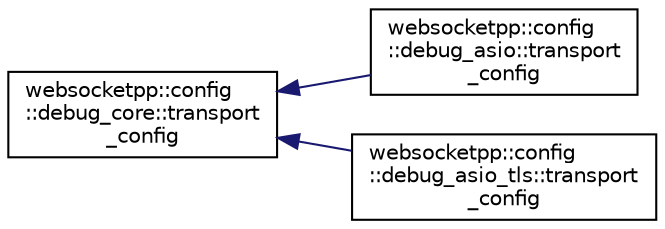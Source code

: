 digraph "Graphical Class Hierarchy"
{
  edge [fontname="Helvetica",fontsize="10",labelfontname="Helvetica",labelfontsize="10"];
  node [fontname="Helvetica",fontsize="10",shape=record];
  rankdir="LR";
  Node0 [label="websocketpp::config\l::debug_core::transport\l_config",height=0.2,width=0.4,color="black", fillcolor="white", style="filled",URL="$structwebsocketpp_1_1config_1_1debug__core_1_1transport__config.html"];
  Node0 -> Node1 [dir="back",color="midnightblue",fontsize="10",style="solid",fontname="Helvetica"];
  Node1 [label="websocketpp::config\l::debug_asio::transport\l_config",height=0.2,width=0.4,color="black", fillcolor="white", style="filled",URL="$structwebsocketpp_1_1config_1_1debug__asio_1_1transport__config.html"];
  Node0 -> Node2 [dir="back",color="midnightblue",fontsize="10",style="solid",fontname="Helvetica"];
  Node2 [label="websocketpp::config\l::debug_asio_tls::transport\l_config",height=0.2,width=0.4,color="black", fillcolor="white", style="filled",URL="$structwebsocketpp_1_1config_1_1debug__asio__tls_1_1transport__config.html"];
}
